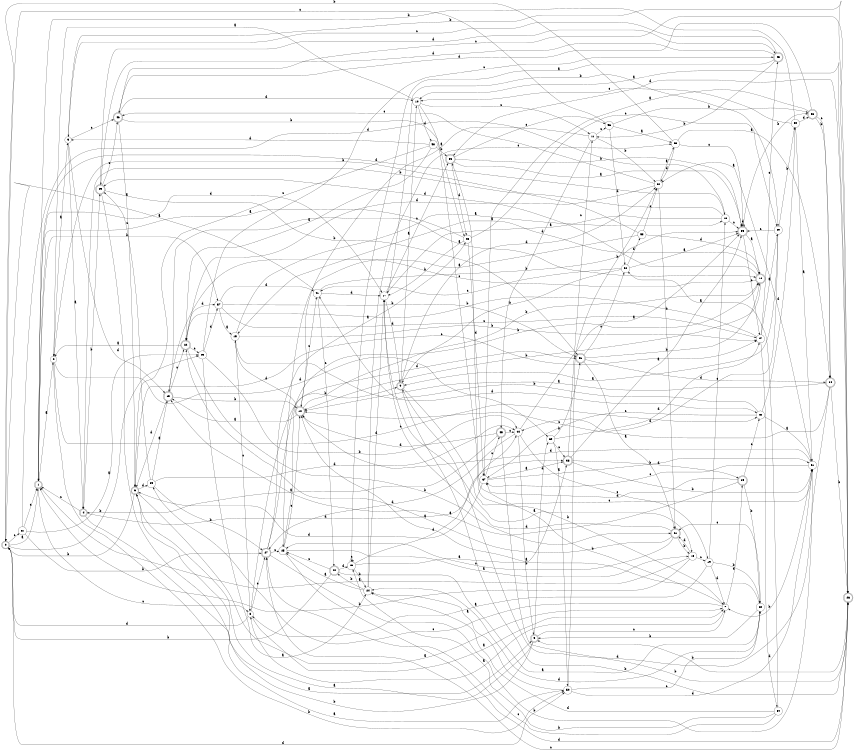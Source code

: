 digraph n50_1 {
__start0 [label="" shape="none"];

rankdir=LR;
size="8,5";

s0 [style="rounded,filled", color="black", fillcolor="white" shape="doublecircle", label="0"];
s1 [style="rounded,filled", color="black", fillcolor="white" shape="doublecircle", label="1"];
s2 [style="filled", color="black", fillcolor="white" shape="circle", label="2"];
s3 [style="filled", color="black", fillcolor="white" shape="circle", label="3"];
s4 [style="rounded,filled", color="black", fillcolor="white" shape="doublecircle", label="4"];
s5 [style="rounded,filled", color="black", fillcolor="white" shape="doublecircle", label="5"];
s6 [style="rounded,filled", color="black", fillcolor="white" shape="doublecircle", label="6"];
s7 [style="filled", color="black", fillcolor="white" shape="circle", label="7"];
s8 [style="filled", color="black", fillcolor="white" shape="circle", label="8"];
s9 [style="rounded,filled", color="black", fillcolor="white" shape="doublecircle", label="9"];
s10 [style="filled", color="black", fillcolor="white" shape="circle", label="10"];
s11 [style="filled", color="black", fillcolor="white" shape="circle", label="11"];
s12 [style="rounded,filled", color="black", fillcolor="white" shape="doublecircle", label="12"];
s13 [style="rounded,filled", color="black", fillcolor="white" shape="doublecircle", label="13"];
s14 [style="rounded,filled", color="black", fillcolor="white" shape="doublecircle", label="14"];
s15 [style="filled", color="black", fillcolor="white" shape="circle", label="15"];
s16 [style="filled", color="black", fillcolor="white" shape="circle", label="16"];
s17 [style="filled", color="black", fillcolor="white" shape="circle", label="17"];
s18 [style="filled", color="black", fillcolor="white" shape="circle", label="18"];
s19 [style="filled", color="black", fillcolor="white" shape="circle", label="19"];
s20 [style="filled", color="black", fillcolor="white" shape="circle", label="20"];
s21 [style="rounded,filled", color="black", fillcolor="white" shape="doublecircle", label="21"];
s22 [style="rounded,filled", color="black", fillcolor="white" shape="doublecircle", label="22"];
s23 [style="filled", color="black", fillcolor="white" shape="circle", label="23"];
s24 [style="filled", color="black", fillcolor="white" shape="circle", label="24"];
s25 [style="filled", color="black", fillcolor="white" shape="circle", label="25"];
s26 [style="rounded,filled", color="black", fillcolor="white" shape="doublecircle", label="26"];
s27 [style="rounded,filled", color="black", fillcolor="white" shape="doublecircle", label="27"];
s28 [style="filled", color="black", fillcolor="white" shape="circle", label="28"];
s29 [style="filled", color="black", fillcolor="white" shape="circle", label="29"];
s30 [style="filled", color="black", fillcolor="white" shape="circle", label="30"];
s31 [style="filled", color="black", fillcolor="white" shape="circle", label="31"];
s32 [style="filled", color="black", fillcolor="white" shape="circle", label="32"];
s33 [style="filled", color="black", fillcolor="white" shape="circle", label="33"];
s34 [style="rounded,filled", color="black", fillcolor="white" shape="doublecircle", label="34"];
s35 [style="rounded,filled", color="black", fillcolor="white" shape="doublecircle", label="35"];
s36 [style="rounded,filled", color="black", fillcolor="white" shape="doublecircle", label="36"];
s37 [style="filled", color="black", fillcolor="white" shape="circle", label="37"];
s38 [style="rounded,filled", color="black", fillcolor="white" shape="doublecircle", label="38"];
s39 [style="rounded,filled", color="black", fillcolor="white" shape="doublecircle", label="39"];
s40 [style="filled", color="black", fillcolor="white" shape="circle", label="40"];
s41 [style="filled", color="black", fillcolor="white" shape="circle", label="41"];
s42 [style="rounded,filled", color="black", fillcolor="white" shape="doublecircle", label="42"];
s43 [style="filled", color="black", fillcolor="white" shape="circle", label="43"];
s44 [style="filled", color="black", fillcolor="white" shape="circle", label="44"];
s45 [style="rounded,filled", color="black", fillcolor="white" shape="doublecircle", label="45"];
s46 [style="rounded,filled", color="black", fillcolor="white" shape="doublecircle", label="46"];
s47 [style="filled", color="black", fillcolor="white" shape="circle", label="47"];
s48 [style="rounded,filled", color="black", fillcolor="white" shape="doublecircle", label="48"];
s49 [style="rounded,filled", color="black", fillcolor="white" shape="doublecircle", label="49"];
s50 [style="filled", color="black", fillcolor="white" shape="circle", label="50"];
s51 [style="rounded,filled", color="black", fillcolor="white" shape="doublecircle", label="51"];
s52 [style="filled", color="black", fillcolor="white" shape="circle", label="52"];
s53 [style="filled", color="black", fillcolor="white" shape="circle", label="53"];
s54 [style="filled", color="black", fillcolor="white" shape="circle", label="54"];
s55 [style="rounded,filled", color="black", fillcolor="white" shape="doublecircle", label="55"];
s56 [style="filled", color="black", fillcolor="white" shape="circle", label="56"];
s57 [style="filled", color="black", fillcolor="white" shape="circle", label="57"];
s58 [style="filled", color="black", fillcolor="white" shape="circle", label="58"];
s59 [style="filled", color="black", fillcolor="white" shape="circle", label="59"];
s60 [style="filled", color="black", fillcolor="white" shape="circle", label="60"];
s61 [style="filled", color="black", fillcolor="white" shape="circle", label="61"];
s0 -> s1 [label="a"];
s0 -> s23 [label="b"];
s0 -> s61 [label="c"];
s0 -> s50 [label="d"];
s1 -> s2 [label="a"];
s1 -> s57 [label="b"];
s1 -> s8 [label="c"];
s1 -> s17 [label="d"];
s2 -> s3 [label="a"];
s2 -> s50 [label="b"];
s2 -> s40 [label="c"];
s2 -> s60 [label="d"];
s3 -> s4 [label="a"];
s3 -> s26 [label="b"];
s3 -> s46 [label="c"];
s3 -> s13 [label="d"];
s4 -> s5 [label="a"];
s4 -> s49 [label="b"];
s4 -> s1 [label="c"];
s4 -> s38 [label="d"];
s5 -> s6 [label="a"];
s5 -> s6 [label="b"];
s5 -> s7 [label="c"];
s5 -> s60 [label="d"];
s6 -> s7 [label="a"];
s6 -> s0 [label="b"];
s6 -> s47 [label="c"];
s6 -> s59 [label="d"];
s7 -> s8 [label="a"];
s7 -> s55 [label="b"];
s7 -> s59 [label="c"];
s7 -> s39 [label="d"];
s8 -> s7 [label="a"];
s8 -> s9 [label="b"];
s8 -> s27 [label="c"];
s8 -> s0 [label="d"];
s9 -> s10 [label="a"];
s9 -> s26 [label="b"];
s9 -> s31 [label="c"];
s9 -> s32 [label="d"];
s10 -> s2 [label="a"];
s10 -> s7 [label="b"];
s10 -> s11 [label="c"];
s10 -> s58 [label="d"];
s11 -> s12 [label="a"];
s11 -> s32 [label="b"];
s11 -> s56 [label="c"];
s11 -> s45 [label="d"];
s12 -> s13 [label="a"];
s12 -> s14 [label="b"];
s12 -> s41 [label="c"];
s12 -> s15 [label="d"];
s13 -> s14 [label="a"];
s13 -> s12 [label="b"];
s13 -> s22 [label="c"];
s13 -> s6 [label="d"];
s14 -> s15 [label="a"];
s14 -> s12 [label="b"];
s14 -> s13 [label="c"];
s14 -> s49 [label="d"];
s15 -> s16 [label="a"];
s15 -> s47 [label="b"];
s15 -> s8 [label="c"];
s15 -> s40 [label="d"];
s16 -> s17 [label="a"];
s16 -> s4 [label="b"];
s16 -> s35 [label="c"];
s16 -> s1 [label="d"];
s17 -> s18 [label="a"];
s17 -> s29 [label="b"];
s17 -> s55 [label="c"];
s17 -> s9 [label="d"];
s18 -> s1 [label="a"];
s18 -> s1 [label="b"];
s18 -> s19 [label="c"];
s18 -> s21 [label="d"];
s19 -> s8 [label="a"];
s19 -> s20 [label="b"];
s19 -> s16 [label="c"];
s19 -> s7 [label="d"];
s20 -> s12 [label="a"];
s20 -> s5 [label="b"];
s20 -> s21 [label="c"];
s20 -> s24 [label="d"];
s21 -> s22 [label="a"];
s21 -> s18 [label="b"];
s21 -> s25 [label="c"];
s21 -> s17 [label="d"];
s22 -> s2 [label="a"];
s22 -> s21 [label="b"];
s22 -> s23 [label="c"];
s22 -> s57 [label="d"];
s23 -> s24 [label="a"];
s23 -> s44 [label="b"];
s23 -> s48 [label="c"];
s23 -> s57 [label="d"];
s24 -> s25 [label="a"];
s24 -> s42 [label="b"];
s24 -> s33 [label="c"];
s24 -> s17 [label="d"];
s25 -> s18 [label="a"];
s25 -> s14 [label="b"];
s25 -> s12 [label="c"];
s25 -> s26 [label="d"];
s26 -> s10 [label="a"];
s26 -> s5 [label="b"];
s26 -> s27 [label="c"];
s26 -> s55 [label="d"];
s27 -> s28 [label="a"];
s27 -> s31 [label="b"];
s27 -> s25 [label="c"];
s27 -> s51 [label="d"];
s28 -> s1 [label="a"];
s28 -> s17 [label="b"];
s28 -> s29 [label="c"];
s28 -> s37 [label="d"];
s29 -> s9 [label="a"];
s29 -> s30 [label="b"];
s29 -> s35 [label="c"];
s29 -> s44 [label="d"];
s30 -> s31 [label="a"];
s30 -> s1 [label="b"];
s30 -> s10 [label="c"];
s30 -> s36 [label="d"];
s31 -> s32 [label="a"];
s31 -> s7 [label="b"];
s31 -> s37 [label="c"];
s31 -> s12 [label="d"];
s32 -> s33 [label="a"];
s32 -> s21 [label="b"];
s32 -> s46 [label="c"];
s32 -> s22 [label="d"];
s33 -> s34 [label="a"];
s33 -> s0 [label="b"];
s33 -> s35 [label="c"];
s33 -> s32 [label="d"];
s34 -> s12 [label="a"];
s34 -> s26 [label="b"];
s34 -> s12 [label="c"];
s34 -> s9 [label="d"];
s35 -> s14 [label="a"];
s35 -> s36 [label="b"];
s35 -> s47 [label="c"];
s35 -> s35 [label="d"];
s36 -> s37 [label="a"];
s36 -> s34 [label="b"];
s36 -> s34 [label="c"];
s36 -> s46 [label="d"];
s37 -> s38 [label="a"];
s37 -> s31 [label="b"];
s37 -> s45 [label="c"];
s37 -> s6 [label="d"];
s38 -> s35 [label="a"];
s38 -> s31 [label="b"];
s38 -> s11 [label="c"];
s38 -> s39 [label="d"];
s39 -> s13 [label="a"];
s39 -> s20 [label="b"];
s39 -> s40 [label="c"];
s39 -> s37 [label="d"];
s40 -> s31 [label="a"];
s40 -> s41 [label="b"];
s40 -> s37 [label="c"];
s40 -> s30 [label="d"];
s41 -> s0 [label="a"];
s41 -> s35 [label="b"];
s41 -> s42 [label="c"];
s41 -> s17 [label="d"];
s42 -> s20 [label="a"];
s42 -> s0 [label="b"];
s42 -> s25 [label="c"];
s42 -> s43 [label="d"];
s43 -> s38 [label="a"];
s43 -> s24 [label="b"];
s43 -> s43 [label="c"];
s43 -> s44 [label="d"];
s44 -> s35 [label="a"];
s44 -> s5 [label="b"];
s44 -> s19 [label="c"];
s44 -> s27 [label="d"];
s45 -> s4 [label="a"];
s45 -> s26 [label="b"];
s45 -> s44 [label="c"];
s45 -> s12 [label="d"];
s46 -> s6 [label="a"];
s46 -> s28 [label="b"];
s46 -> s26 [label="c"];
s46 -> s10 [label="d"];
s47 -> s29 [label="a"];
s47 -> s22 [label="b"];
s47 -> s48 [label="c"];
s47 -> s54 [label="d"];
s48 -> s43 [label="a"];
s48 -> s11 [label="b"];
s48 -> s3 [label="c"];
s48 -> s49 [label="d"];
s49 -> s50 [label="a"];
s49 -> s51 [label="b"];
s49 -> s46 [label="c"];
s49 -> s48 [label="d"];
s50 -> s24 [label="a"];
s50 -> s32 [label="b"];
s50 -> s20 [label="c"];
s50 -> s31 [label="d"];
s51 -> s21 [label="a"];
s51 -> s14 [label="b"];
s51 -> s52 [label="c"];
s51 -> s34 [label="d"];
s52 -> s35 [label="a"];
s52 -> s9 [label="b"];
s52 -> s41 [label="c"];
s52 -> s53 [label="d"];
s53 -> s25 [label="a"];
s53 -> s2 [label="b"];
s53 -> s32 [label="c"];
s53 -> s14 [label="d"];
s54 -> s52 [label="a"];
s54 -> s43 [label="b"];
s54 -> s27 [label="c"];
s54 -> s24 [label="d"];
s55 -> s35 [label="a"];
s55 -> s35 [label="b"];
s55 -> s56 [label="c"];
s55 -> s28 [label="d"];
s56 -> s33 [label="a"];
s56 -> s36 [label="b"];
s56 -> s0 [label="c"];
s56 -> s52 [label="d"];
s57 -> s15 [label="a"];
s57 -> s51 [label="b"];
s57 -> s47 [label="c"];
s57 -> s41 [label="d"];
s58 -> s22 [label="a"];
s58 -> s55 [label="b"];
s58 -> s6 [label="c"];
s58 -> s3 [label="d"];
s59 -> s13 [label="a"];
s59 -> s27 [label="b"];
s59 -> s49 [label="c"];
s59 -> s44 [label="d"];
s60 -> s50 [label="a"];
s60 -> s51 [label="b"];
s60 -> s38 [label="c"];
s60 -> s47 [label="d"];
s61 -> s23 [label="a"];
s61 -> s27 [label="b"];
s61 -> s1 [label="c"];
s61 -> s16 [label="d"];

}